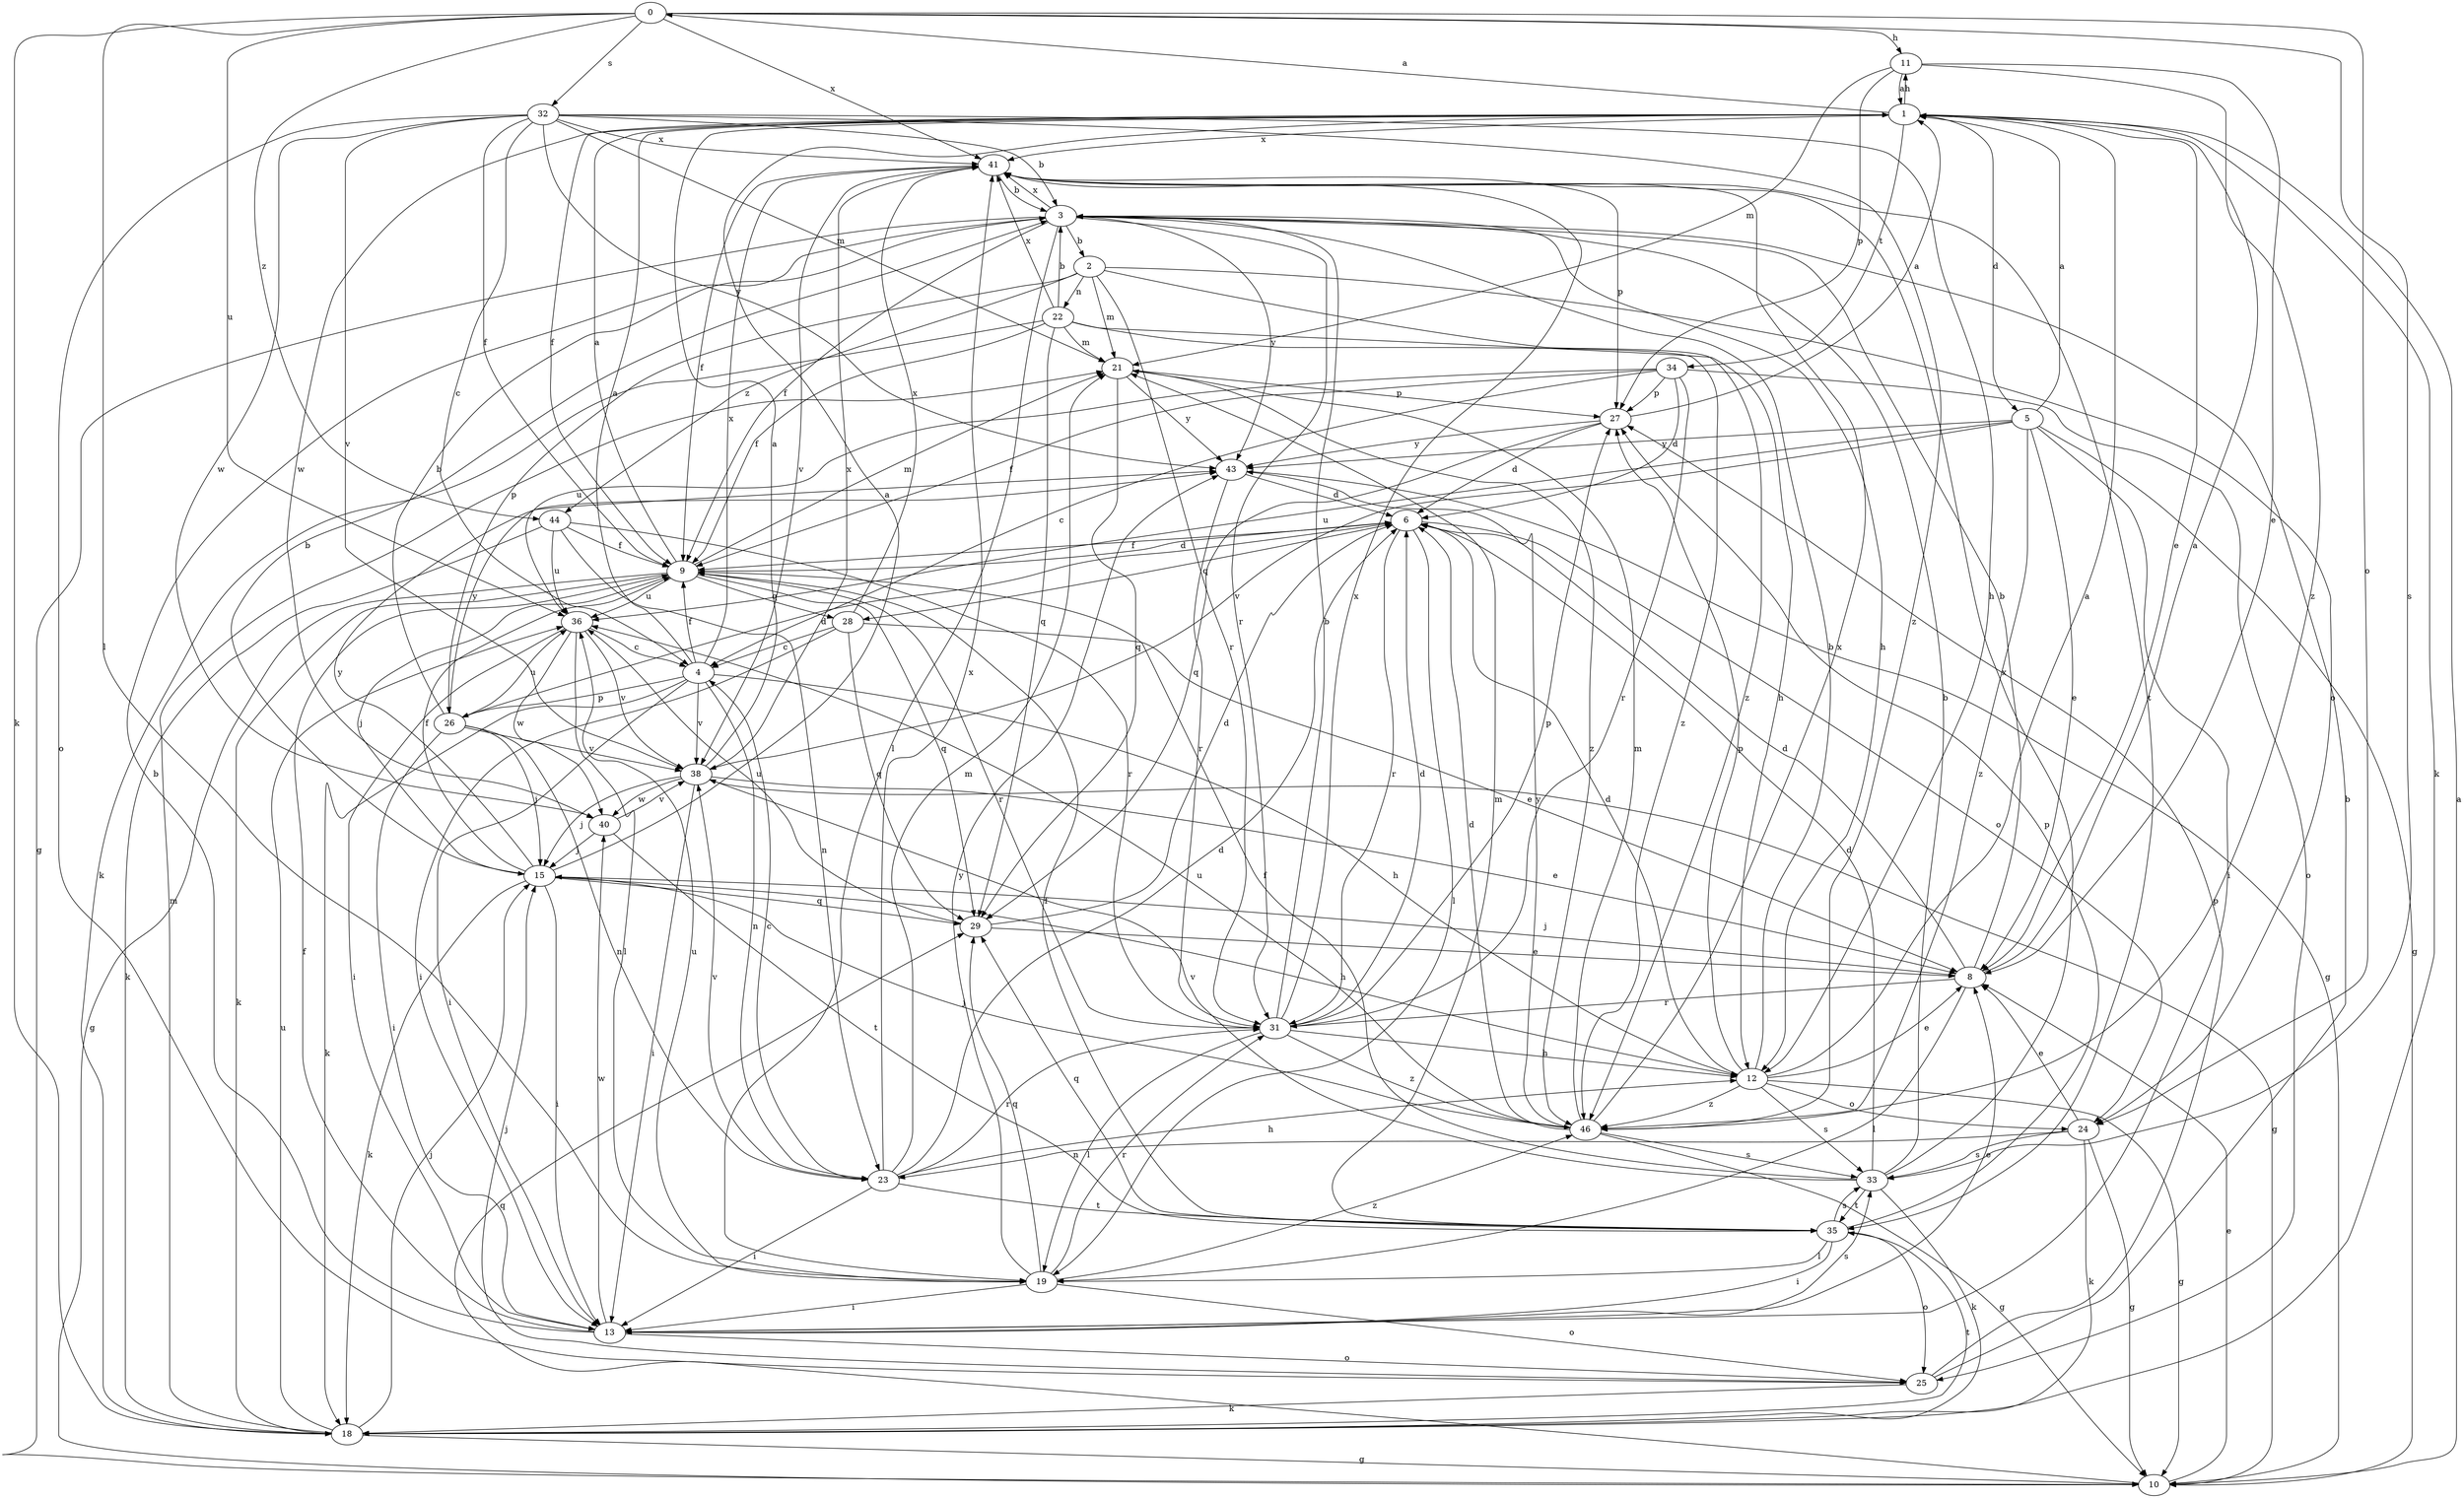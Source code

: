 strict digraph  {
0;
1;
2;
3;
4;
5;
6;
8;
9;
10;
11;
12;
13;
15;
18;
19;
21;
22;
23;
24;
25;
26;
27;
28;
29;
31;
32;
33;
34;
35;
36;
38;
40;
41;
43;
44;
46;
0 -> 11  [label=h];
0 -> 18  [label=k];
0 -> 19  [label=l];
0 -> 24  [label=o];
0 -> 32  [label=s];
0 -> 33  [label=s];
0 -> 36  [label=u];
0 -> 41  [label=x];
0 -> 44  [label=z];
1 -> 0  [label=a];
1 -> 5  [label=d];
1 -> 8  [label=e];
1 -> 9  [label=f];
1 -> 11  [label=h];
1 -> 18  [label=k];
1 -> 34  [label=t];
1 -> 40  [label=w];
1 -> 41  [label=x];
2 -> 21  [label=m];
2 -> 22  [label=n];
2 -> 24  [label=o];
2 -> 26  [label=p];
2 -> 31  [label=r];
2 -> 44  [label=z];
2 -> 46  [label=z];
3 -> 2  [label=b];
3 -> 9  [label=f];
3 -> 10  [label=g];
3 -> 12  [label=h];
3 -> 19  [label=l];
3 -> 31  [label=r];
3 -> 41  [label=x];
3 -> 43  [label=y];
4 -> 1  [label=a];
4 -> 9  [label=f];
4 -> 12  [label=h];
4 -> 13  [label=i];
4 -> 18  [label=k];
4 -> 23  [label=n];
4 -> 26  [label=p];
4 -> 38  [label=v];
4 -> 41  [label=x];
5 -> 1  [label=a];
5 -> 8  [label=e];
5 -> 10  [label=g];
5 -> 13  [label=i];
5 -> 36  [label=u];
5 -> 38  [label=v];
5 -> 43  [label=y];
5 -> 46  [label=z];
6 -> 9  [label=f];
6 -> 19  [label=l];
6 -> 24  [label=o];
6 -> 28  [label=q];
6 -> 31  [label=r];
8 -> 1  [label=a];
8 -> 3  [label=b];
8 -> 6  [label=d];
8 -> 15  [label=j];
8 -> 19  [label=l];
8 -> 31  [label=r];
9 -> 1  [label=a];
9 -> 6  [label=d];
9 -> 10  [label=g];
9 -> 15  [label=j];
9 -> 18  [label=k];
9 -> 21  [label=m];
9 -> 28  [label=q];
9 -> 29  [label=q];
9 -> 31  [label=r];
9 -> 36  [label=u];
10 -> 1  [label=a];
10 -> 8  [label=e];
10 -> 29  [label=q];
11 -> 1  [label=a];
11 -> 8  [label=e];
11 -> 21  [label=m];
11 -> 27  [label=p];
11 -> 46  [label=z];
12 -> 1  [label=a];
12 -> 3  [label=b];
12 -> 6  [label=d];
12 -> 8  [label=e];
12 -> 10  [label=g];
12 -> 24  [label=o];
12 -> 27  [label=p];
12 -> 33  [label=s];
12 -> 46  [label=z];
13 -> 3  [label=b];
13 -> 8  [label=e];
13 -> 9  [label=f];
13 -> 25  [label=o];
13 -> 33  [label=s];
13 -> 40  [label=w];
15 -> 1  [label=a];
15 -> 3  [label=b];
15 -> 9  [label=f];
15 -> 12  [label=h];
15 -> 13  [label=i];
15 -> 18  [label=k];
15 -> 29  [label=q];
15 -> 43  [label=y];
18 -> 10  [label=g];
18 -> 15  [label=j];
18 -> 21  [label=m];
18 -> 35  [label=t];
18 -> 36  [label=u];
19 -> 13  [label=i];
19 -> 25  [label=o];
19 -> 29  [label=q];
19 -> 31  [label=r];
19 -> 36  [label=u];
19 -> 43  [label=y];
19 -> 46  [label=z];
21 -> 27  [label=p];
21 -> 29  [label=q];
21 -> 43  [label=y];
21 -> 46  [label=z];
22 -> 3  [label=b];
22 -> 9  [label=f];
22 -> 12  [label=h];
22 -> 18  [label=k];
22 -> 21  [label=m];
22 -> 29  [label=q];
22 -> 41  [label=x];
22 -> 46  [label=z];
23 -> 4  [label=c];
23 -> 6  [label=d];
23 -> 12  [label=h];
23 -> 13  [label=i];
23 -> 21  [label=m];
23 -> 31  [label=r];
23 -> 35  [label=t];
23 -> 38  [label=v];
23 -> 41  [label=x];
24 -> 8  [label=e];
24 -> 10  [label=g];
24 -> 18  [label=k];
24 -> 23  [label=n];
24 -> 33  [label=s];
25 -> 3  [label=b];
25 -> 15  [label=j];
25 -> 18  [label=k];
25 -> 27  [label=p];
26 -> 3  [label=b];
26 -> 6  [label=d];
26 -> 13  [label=i];
26 -> 15  [label=j];
26 -> 23  [label=n];
26 -> 36  [label=u];
26 -> 38  [label=v];
26 -> 43  [label=y];
27 -> 1  [label=a];
27 -> 6  [label=d];
27 -> 29  [label=q];
27 -> 43  [label=y];
28 -> 4  [label=c];
28 -> 8  [label=e];
28 -> 13  [label=i];
28 -> 29  [label=q];
28 -> 41  [label=x];
29 -> 6  [label=d];
29 -> 8  [label=e];
29 -> 36  [label=u];
31 -> 3  [label=b];
31 -> 6  [label=d];
31 -> 12  [label=h];
31 -> 19  [label=l];
31 -> 27  [label=p];
31 -> 41  [label=x];
31 -> 46  [label=z];
32 -> 3  [label=b];
32 -> 4  [label=c];
32 -> 9  [label=f];
32 -> 12  [label=h];
32 -> 21  [label=m];
32 -> 25  [label=o];
32 -> 38  [label=v];
32 -> 40  [label=w];
32 -> 41  [label=x];
32 -> 43  [label=y];
32 -> 46  [label=z];
33 -> 3  [label=b];
33 -> 6  [label=d];
33 -> 9  [label=f];
33 -> 18  [label=k];
33 -> 35  [label=t];
33 -> 38  [label=v];
33 -> 41  [label=x];
34 -> 4  [label=c];
34 -> 6  [label=d];
34 -> 9  [label=f];
34 -> 25  [label=o];
34 -> 27  [label=p];
34 -> 31  [label=r];
34 -> 36  [label=u];
35 -> 9  [label=f];
35 -> 13  [label=i];
35 -> 19  [label=l];
35 -> 21  [label=m];
35 -> 25  [label=o];
35 -> 27  [label=p];
35 -> 29  [label=q];
35 -> 33  [label=s];
36 -> 4  [label=c];
36 -> 13  [label=i];
36 -> 19  [label=l];
36 -> 38  [label=v];
36 -> 40  [label=w];
38 -> 1  [label=a];
38 -> 8  [label=e];
38 -> 10  [label=g];
38 -> 13  [label=i];
38 -> 15  [label=j];
38 -> 40  [label=w];
38 -> 41  [label=x];
40 -> 15  [label=j];
40 -> 35  [label=t];
40 -> 38  [label=v];
41 -> 3  [label=b];
41 -> 9  [label=f];
41 -> 27  [label=p];
41 -> 35  [label=t];
41 -> 38  [label=v];
43 -> 6  [label=d];
43 -> 10  [label=g];
43 -> 31  [label=r];
44 -> 9  [label=f];
44 -> 18  [label=k];
44 -> 23  [label=n];
44 -> 31  [label=r];
44 -> 36  [label=u];
46 -> 6  [label=d];
46 -> 10  [label=g];
46 -> 15  [label=j];
46 -> 21  [label=m];
46 -> 33  [label=s];
46 -> 36  [label=u];
46 -> 41  [label=x];
46 -> 43  [label=y];
}
